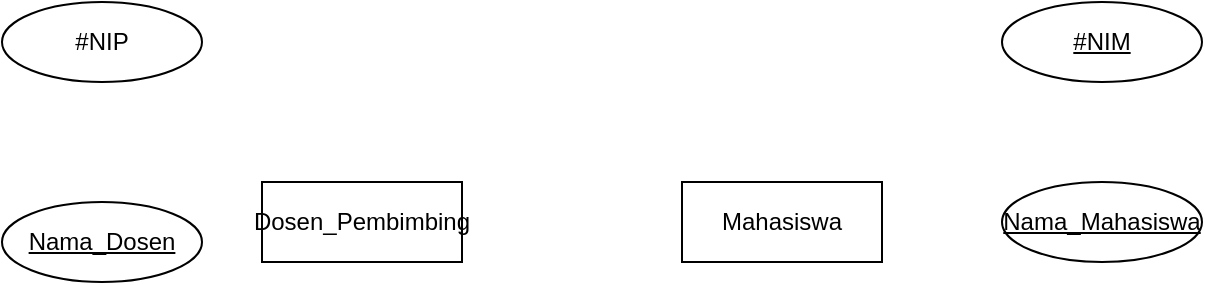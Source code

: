 <mxfile version="26.0.11">
  <diagram name="Page-1" id="IqpIlH4XJoRRb5ydu_e1">
    <mxGraphModel dx="548" dy="549" grid="1" gridSize="10" guides="1" tooltips="1" connect="1" arrows="1" fold="1" page="1" pageScale="1" pageWidth="850" pageHeight="1100" math="0" shadow="0">
      <root>
        <mxCell id="0" />
        <mxCell id="1" parent="0" />
        <mxCell id="OR8Wbr9eehkpmYyGwjXs-1" value="Dosen_Pembimbing" style="whiteSpace=wrap;html=1;align=center;" vertex="1" parent="1">
          <mxGeometry x="430" y="150" width="100" height="40" as="geometry" />
        </mxCell>
        <mxCell id="OR8Wbr9eehkpmYyGwjXs-2" value="Mahasiswa" style="whiteSpace=wrap;html=1;align=center;" vertex="1" parent="1">
          <mxGeometry x="640" y="150" width="100" height="40" as="geometry" />
        </mxCell>
        <mxCell id="OR8Wbr9eehkpmYyGwjXs-3" value="#NIP" style="ellipse;whiteSpace=wrap;html=1;align=center;" vertex="1" parent="1">
          <mxGeometry x="300" y="60" width="100" height="40" as="geometry" />
        </mxCell>
        <mxCell id="OR8Wbr9eehkpmYyGwjXs-4" value="Nama_Dosen" style="ellipse;whiteSpace=wrap;html=1;align=center;fontStyle=4;" vertex="1" parent="1">
          <mxGeometry x="300" y="160" width="100" height="40" as="geometry" />
        </mxCell>
        <mxCell id="OR8Wbr9eehkpmYyGwjXs-5" value="#NIM" style="ellipse;whiteSpace=wrap;html=1;align=center;fontStyle=4;" vertex="1" parent="1">
          <mxGeometry x="800" y="60" width="100" height="40" as="geometry" />
        </mxCell>
        <mxCell id="OR8Wbr9eehkpmYyGwjXs-6" value="Nama_Mahasiswa" style="ellipse;whiteSpace=wrap;html=1;align=center;fontStyle=4;" vertex="1" parent="1">
          <mxGeometry x="800" y="150" width="100" height="40" as="geometry" />
        </mxCell>
      </root>
    </mxGraphModel>
  </diagram>
</mxfile>

